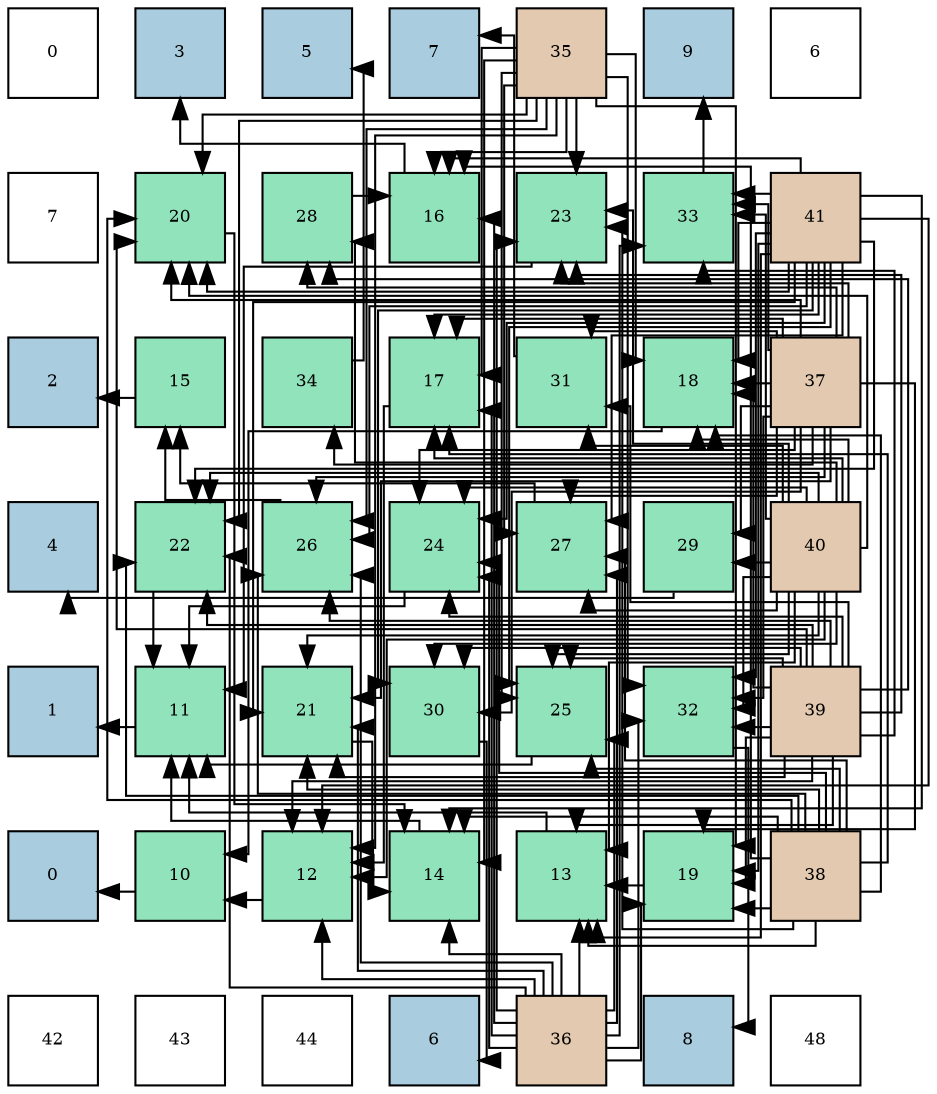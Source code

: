 digraph layout{
 rankdir=TB;
 splines=ortho;
 node [style=filled shape=square fixedsize=true width=0.6];
0[label="0", fontsize=8, fillcolor="#ffffff"];
1[label="3", fontsize=8, fillcolor="#a9ccde"];
2[label="5", fontsize=8, fillcolor="#a9ccde"];
3[label="7", fontsize=8, fillcolor="#a9ccde"];
4[label="35", fontsize=8, fillcolor="#e3c9af"];
5[label="9", fontsize=8, fillcolor="#a9ccde"];
6[label="6", fontsize=8, fillcolor="#ffffff"];
7[label="7", fontsize=8, fillcolor="#ffffff"];
8[label="20", fontsize=8, fillcolor="#91e3bb"];
9[label="28", fontsize=8, fillcolor="#91e3bb"];
10[label="16", fontsize=8, fillcolor="#91e3bb"];
11[label="23", fontsize=8, fillcolor="#91e3bb"];
12[label="33", fontsize=8, fillcolor="#91e3bb"];
13[label="41", fontsize=8, fillcolor="#e3c9af"];
14[label="2", fontsize=8, fillcolor="#a9ccde"];
15[label="15", fontsize=8, fillcolor="#91e3bb"];
16[label="34", fontsize=8, fillcolor="#91e3bb"];
17[label="17", fontsize=8, fillcolor="#91e3bb"];
18[label="31", fontsize=8, fillcolor="#91e3bb"];
19[label="18", fontsize=8, fillcolor="#91e3bb"];
20[label="37", fontsize=8, fillcolor="#e3c9af"];
21[label="4", fontsize=8, fillcolor="#a9ccde"];
22[label="22", fontsize=8, fillcolor="#91e3bb"];
23[label="26", fontsize=8, fillcolor="#91e3bb"];
24[label="24", fontsize=8, fillcolor="#91e3bb"];
25[label="27", fontsize=8, fillcolor="#91e3bb"];
26[label="29", fontsize=8, fillcolor="#91e3bb"];
27[label="40", fontsize=8, fillcolor="#e3c9af"];
28[label="1", fontsize=8, fillcolor="#a9ccde"];
29[label="11", fontsize=8, fillcolor="#91e3bb"];
30[label="21", fontsize=8, fillcolor="#91e3bb"];
31[label="30", fontsize=8, fillcolor="#91e3bb"];
32[label="25", fontsize=8, fillcolor="#91e3bb"];
33[label="32", fontsize=8, fillcolor="#91e3bb"];
34[label="39", fontsize=8, fillcolor="#e3c9af"];
35[label="0", fontsize=8, fillcolor="#a9ccde"];
36[label="10", fontsize=8, fillcolor="#91e3bb"];
37[label="12", fontsize=8, fillcolor="#91e3bb"];
38[label="14", fontsize=8, fillcolor="#91e3bb"];
39[label="13", fontsize=8, fillcolor="#91e3bb"];
40[label="19", fontsize=8, fillcolor="#91e3bb"];
41[label="38", fontsize=8, fillcolor="#e3c9af"];
42[label="42", fontsize=8, fillcolor="#ffffff"];
43[label="43", fontsize=8, fillcolor="#ffffff"];
44[label="44", fontsize=8, fillcolor="#ffffff"];
45[label="6", fontsize=8, fillcolor="#a9ccde"];
46[label="36", fontsize=8, fillcolor="#e3c9af"];
47[label="8", fontsize=8, fillcolor="#a9ccde"];
48[label="48", fontsize=8, fillcolor="#ffffff"];
edge [constraint=false, style=vis];36 -> 35;
29 -> 28;
37 -> 36;
39 -> 29;
38 -> 29;
15 -> 14;
10 -> 1;
17 -> 37;
19 -> 36;
40 -> 39;
8 -> 38;
30 -> 38;
22 -> 29;
11 -> 29;
24 -> 29;
32 -> 29;
23 -> 15;
25 -> 15;
9 -> 10;
26 -> 21;
31 -> 45;
18 -> 3;
33 -> 47;
12 -> 5;
16 -> 2;
4 -> 37;
4 -> 38;
4 -> 10;
4 -> 17;
4 -> 19;
4 -> 40;
4 -> 8;
4 -> 22;
4 -> 11;
4 -> 32;
4 -> 23;
4 -> 25;
4 -> 33;
46 -> 37;
46 -> 39;
46 -> 38;
46 -> 10;
46 -> 17;
46 -> 40;
46 -> 30;
46 -> 22;
46 -> 11;
46 -> 24;
46 -> 32;
46 -> 23;
46 -> 25;
46 -> 33;
46 -> 12;
20 -> 17;
20 -> 19;
20 -> 40;
20 -> 8;
20 -> 30;
20 -> 11;
20 -> 24;
20 -> 23;
20 -> 25;
20 -> 9;
20 -> 26;
20 -> 31;
20 -> 18;
20 -> 33;
20 -> 12;
20 -> 16;
41 -> 39;
41 -> 38;
41 -> 10;
41 -> 17;
41 -> 19;
41 -> 40;
41 -> 8;
41 -> 30;
41 -> 22;
41 -> 11;
41 -> 24;
41 -> 32;
41 -> 23;
41 -> 25;
34 -> 37;
34 -> 39;
34 -> 19;
34 -> 40;
34 -> 8;
34 -> 30;
34 -> 22;
34 -> 11;
34 -> 24;
34 -> 32;
34 -> 23;
34 -> 9;
34 -> 31;
34 -> 18;
34 -> 33;
34 -> 12;
27 -> 37;
27 -> 39;
27 -> 17;
27 -> 19;
27 -> 8;
27 -> 30;
27 -> 22;
27 -> 11;
27 -> 24;
27 -> 32;
27 -> 25;
27 -> 9;
27 -> 26;
27 -> 31;
27 -> 18;
27 -> 33;
27 -> 12;
13 -> 37;
13 -> 39;
13 -> 38;
13 -> 10;
13 -> 17;
13 -> 19;
13 -> 40;
13 -> 8;
13 -> 30;
13 -> 22;
13 -> 24;
13 -> 32;
13 -> 23;
13 -> 25;
13 -> 31;
13 -> 33;
13 -> 12;
edge [constraint=true, style=invis];
0 -> 7 -> 14 -> 21 -> 28 -> 35 -> 42;
1 -> 8 -> 15 -> 22 -> 29 -> 36 -> 43;
2 -> 9 -> 16 -> 23 -> 30 -> 37 -> 44;
3 -> 10 -> 17 -> 24 -> 31 -> 38 -> 45;
4 -> 11 -> 18 -> 25 -> 32 -> 39 -> 46;
5 -> 12 -> 19 -> 26 -> 33 -> 40 -> 47;
6 -> 13 -> 20 -> 27 -> 34 -> 41 -> 48;
rank = same {0 -> 1 -> 2 -> 3 -> 4 -> 5 -> 6};
rank = same {7 -> 8 -> 9 -> 10 -> 11 -> 12 -> 13};
rank = same {14 -> 15 -> 16 -> 17 -> 18 -> 19 -> 20};
rank = same {21 -> 22 -> 23 -> 24 -> 25 -> 26 -> 27};
rank = same {28 -> 29 -> 30 -> 31 -> 32 -> 33 -> 34};
rank = same {35 -> 36 -> 37 -> 38 -> 39 -> 40 -> 41};
rank = same {42 -> 43 -> 44 -> 45 -> 46 -> 47 -> 48};
}